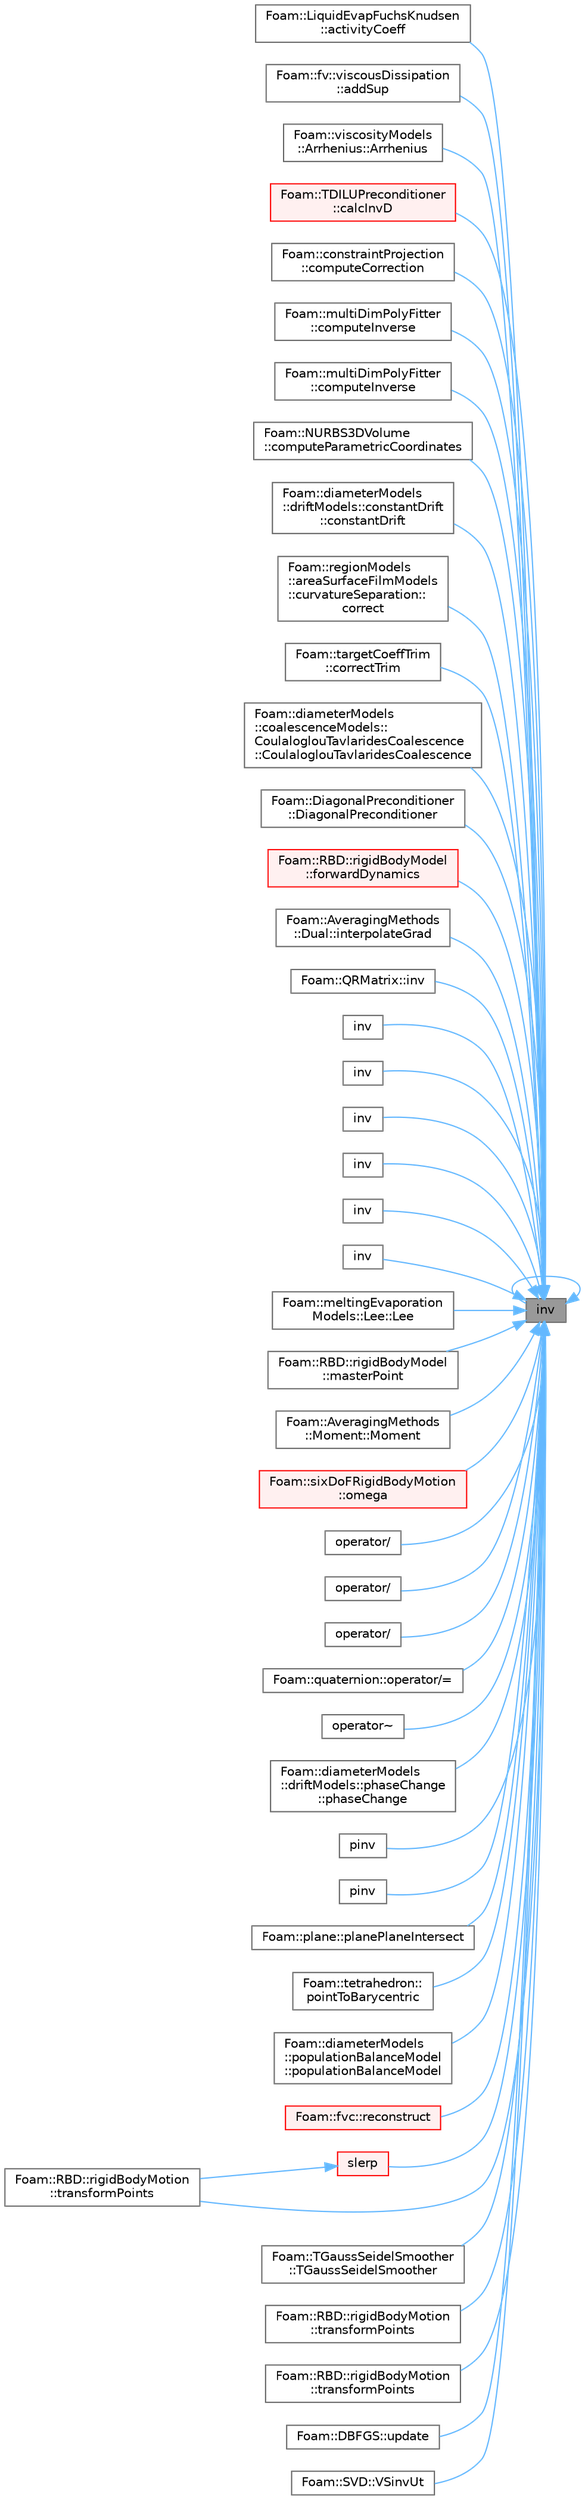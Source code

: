 digraph "inv"
{
 // LATEX_PDF_SIZE
  bgcolor="transparent";
  edge [fontname=Helvetica,fontsize=10,labelfontname=Helvetica,labelfontsize=10];
  node [fontname=Helvetica,fontsize=10,shape=box,height=0.2,width=0.4];
  rankdir="RL";
  Node1 [id="Node000001",label="inv",height=0.2,width=0.4,color="gray40", fillcolor="grey60", style="filled", fontcolor="black",tooltip=" "];
  Node1 -> Node2 [id="edge1_Node000001_Node000002",dir="back",color="steelblue1",style="solid",tooltip=" "];
  Node2 [id="Node000002",label="Foam::LiquidEvapFuchsKnudsen\l::activityCoeff",height=0.2,width=0.4,color="grey40", fillcolor="white", style="filled",URL="$classFoam_1_1LiquidEvapFuchsKnudsen.html#a69cabb194819db87eb599f524cd5c749",tooltip=" "];
  Node1 -> Node3 [id="edge2_Node000001_Node000003",dir="back",color="steelblue1",style="solid",tooltip=" "];
  Node3 [id="Node000003",label="Foam::fv::viscousDissipation\l::addSup",height=0.2,width=0.4,color="grey40", fillcolor="white", style="filled",URL="$classFoam_1_1fv_1_1viscousDissipation.html#a1a2fc9c6c65fd9593d06fb8a5377afbe",tooltip=" "];
  Node1 -> Node4 [id="edge3_Node000001_Node000004",dir="back",color="steelblue1",style="solid",tooltip=" "];
  Node4 [id="Node000004",label="Foam::viscosityModels\l::Arrhenius::Arrhenius",height=0.2,width=0.4,color="grey40", fillcolor="white", style="filled",URL="$classFoam_1_1viscosityModels_1_1Arrhenius.html#a7be64a1dfdc595e43a512def7395c218",tooltip=" "];
  Node1 -> Node5 [id="edge4_Node000001_Node000005",dir="back",color="steelblue1",style="solid",tooltip=" "];
  Node5 [id="Node000005",label="Foam::TDILUPreconditioner\l::calcInvD",height=0.2,width=0.4,color="red", fillcolor="#FFF0F0", style="filled",URL="$classFoam_1_1TDILUPreconditioner.html#a4285bbd6c558576051d236d84b20d26d",tooltip=" "];
  Node1 -> Node7 [id="edge5_Node000001_Node000007",dir="back",color="steelblue1",style="solid",tooltip=" "];
  Node7 [id="Node000007",label="Foam::constraintProjection\l::computeCorrection",height=0.2,width=0.4,color="grey40", fillcolor="white", style="filled",URL="$classFoam_1_1constraintProjection.html#a106875575b3df5a5b655fec6216fb3ba",tooltip=" "];
  Node1 -> Node8 [id="edge6_Node000001_Node000008",dir="back",color="steelblue1",style="solid",tooltip=" "];
  Node8 [id="Node000008",label="Foam::multiDimPolyFitter\l::computeInverse",height=0.2,width=0.4,color="grey40", fillcolor="white", style="filled",URL="$classFoam_1_1multiDimPolyFitter.html#ac2b09cb7f7b0020defe4f71cc0cc72e0",tooltip=" "];
  Node1 -> Node9 [id="edge7_Node000001_Node000009",dir="back",color="steelblue1",style="solid",tooltip=" "];
  Node9 [id="Node000009",label="Foam::multiDimPolyFitter\l::computeInverse",height=0.2,width=0.4,color="grey40", fillcolor="white", style="filled",URL="$classFoam_1_1multiDimPolyFitter.html#a565c512717602d6b9842345633c0930c",tooltip=" "];
  Node1 -> Node10 [id="edge8_Node000001_Node000010",dir="back",color="steelblue1",style="solid",tooltip=" "];
  Node10 [id="Node000010",label="Foam::NURBS3DVolume\l::computeParametricCoordinates",height=0.2,width=0.4,color="grey40", fillcolor="white", style="filled",URL="$classFoam_1_1NURBS3DVolume.html#a10bd183cfa82f8b8621fe94947acffd0",tooltip=" "];
  Node1 -> Node11 [id="edge9_Node000001_Node000011",dir="back",color="steelblue1",style="solid",tooltip=" "];
  Node11 [id="Node000011",label="Foam::diameterModels\l::driftModels::constantDrift\l::constantDrift",height=0.2,width=0.4,color="grey40", fillcolor="white", style="filled",URL="$classFoam_1_1diameterModels_1_1driftModels_1_1constantDrift.html#a9771319488fe7b9b01960bb7cee80fb1",tooltip=" "];
  Node1 -> Node12 [id="edge10_Node000001_Node000012",dir="back",color="steelblue1",style="solid",tooltip=" "];
  Node12 [id="Node000012",label="Foam::regionModels\l::areaSurfaceFilmModels\l::curvatureSeparation::\lcorrect",height=0.2,width=0.4,color="grey40", fillcolor="white", style="filled",URL="$classFoam_1_1regionModels_1_1areaSurfaceFilmModels_1_1curvatureSeparation.html#a8c67db65404877aac3731246ffb15754",tooltip=" "];
  Node1 -> Node13 [id="edge11_Node000001_Node000013",dir="back",color="steelblue1",style="solid",tooltip=" "];
  Node13 [id="Node000013",label="Foam::targetCoeffTrim\l::correctTrim",height=0.2,width=0.4,color="grey40", fillcolor="white", style="filled",URL="$classFoam_1_1targetCoeffTrim.html#ad37d5953b0d045bbcea4770e36fa384e",tooltip=" "];
  Node1 -> Node14 [id="edge12_Node000001_Node000014",dir="back",color="steelblue1",style="solid",tooltip=" "];
  Node14 [id="Node000014",label="Foam::diameterModels\l::coalescenceModels::\lCoulaloglouTavlaridesCoalescence\l::CoulaloglouTavlaridesCoalescence",height=0.2,width=0.4,color="grey40", fillcolor="white", style="filled",URL="$classFoam_1_1diameterModels_1_1coalescenceModels_1_1CoulaloglouTavlaridesCoalescence.html#ab6fda02a22f68af0f5099b05239d6cc3",tooltip=" "];
  Node1 -> Node15 [id="edge13_Node000001_Node000015",dir="back",color="steelblue1",style="solid",tooltip=" "];
  Node15 [id="Node000015",label="Foam::DiagonalPreconditioner\l::DiagonalPreconditioner",height=0.2,width=0.4,color="grey40", fillcolor="white", style="filled",URL="$classFoam_1_1DiagonalPreconditioner.html#a7b3e869f2f837a375f12fdb01759bb3e",tooltip=" "];
  Node1 -> Node16 [id="edge14_Node000001_Node000016",dir="back",color="steelblue1",style="solid",tooltip=" "];
  Node16 [id="Node000016",label="Foam::RBD::rigidBodyModel\l::forwardDynamics",height=0.2,width=0.4,color="red", fillcolor="#FFF0F0", style="filled",URL="$classFoam_1_1RBD_1_1rigidBodyModel.html#ad07c6d3f9680a6e99058517237114568",tooltip=" "];
  Node1 -> Node18 [id="edge15_Node000001_Node000018",dir="back",color="steelblue1",style="solid",tooltip=" "];
  Node18 [id="Node000018",label="Foam::AveragingMethods\l::Dual::interpolateGrad",height=0.2,width=0.4,color="grey40", fillcolor="white", style="filled",URL="$classFoam_1_1AveragingMethods_1_1Dual.html#aa41c7660bda1cdf308bb4cd28dff5ae6",tooltip=" "];
  Node1 -> Node19 [id="edge16_Node000001_Node000019",dir="back",color="steelblue1",style="solid",tooltip=" "];
  Node19 [id="Node000019",label="Foam::QRMatrix::inv",height=0.2,width=0.4,color="grey40", fillcolor="white", style="filled",URL="$classFoam_1_1QRMatrix.html#a401e5d9f0b9b856610db3c7ea8b165b9",tooltip=" "];
  Node1 -> Node1 [id="edge17_Node000001_Node000001",dir="back",color="steelblue1",style="solid",tooltip=" "];
  Node1 -> Node20 [id="edge18_Node000001_Node000020",dir="back",color="steelblue1",style="solid",tooltip=" "];
  Node20 [id="Node000020",label="inv",height=0.2,width=0.4,color="grey40", fillcolor="white", style="filled",URL="$namespaceFoam.html#a3ad9e4d32752487c5484703f17230058",tooltip=" "];
  Node1 -> Node21 [id="edge19_Node000001_Node000021",dir="back",color="steelblue1",style="solid",tooltip=" "];
  Node21 [id="Node000021",label="inv",height=0.2,width=0.4,color="grey40", fillcolor="white", style="filled",URL="$namespaceFoam.html#a8c0c8a048b274839a48d3a898480cfee",tooltip=" "];
  Node1 -> Node22 [id="edge20_Node000001_Node000022",dir="back",color="steelblue1",style="solid",tooltip=" "];
  Node22 [id="Node000022",label="inv",height=0.2,width=0.4,color="grey40", fillcolor="white", style="filled",URL="$namespaceFoam.html#a2c6aee7a5621438756594507310ab889",tooltip=" "];
  Node1 -> Node23 [id="edge21_Node000001_Node000023",dir="back",color="steelblue1",style="solid",tooltip=" "];
  Node23 [id="Node000023",label="inv",height=0.2,width=0.4,color="grey40", fillcolor="white", style="filled",URL="$namespaceFoam.html#a034de5a4c4b3ec0cefb8617d7b10b11d",tooltip=" "];
  Node1 -> Node24 [id="edge22_Node000001_Node000024",dir="back",color="steelblue1",style="solid",tooltip=" "];
  Node24 [id="Node000024",label="inv",height=0.2,width=0.4,color="grey40", fillcolor="white", style="filled",URL="$namespaceFoam.html#a44601b97958f1f3b311ba0925a368dad",tooltip=" "];
  Node1 -> Node25 [id="edge23_Node000001_Node000025",dir="back",color="steelblue1",style="solid",tooltip=" "];
  Node25 [id="Node000025",label="inv",height=0.2,width=0.4,color="grey40", fillcolor="white", style="filled",URL="$namespaceFoam.html#a624931bb703accfc72ee29bfc9417af5",tooltip=" "];
  Node1 -> Node26 [id="edge24_Node000001_Node000026",dir="back",color="steelblue1",style="solid",tooltip=" "];
  Node26 [id="Node000026",label="Foam::meltingEvaporation\lModels::Lee::Lee",height=0.2,width=0.4,color="grey40", fillcolor="white", style="filled",URL="$classFoam_1_1meltingEvaporationModels_1_1Lee.html#a07c9c44cb36a09edd6f87bdba7d21c81",tooltip=" "];
  Node1 -> Node27 [id="edge25_Node000001_Node000027",dir="back",color="steelblue1",style="solid",tooltip=" "];
  Node27 [id="Node000027",label="Foam::RBD::rigidBodyModel\l::masterPoint",height=0.2,width=0.4,color="grey40", fillcolor="white", style="filled",URL="$classFoam_1_1RBD_1_1rigidBodyModel.html#a3757ec62d0b2af35f66cd9fa7b5267eb",tooltip=" "];
  Node1 -> Node28 [id="edge26_Node000001_Node000028",dir="back",color="steelblue1",style="solid",tooltip=" "];
  Node28 [id="Node000028",label="Foam::AveragingMethods\l::Moment::Moment",height=0.2,width=0.4,color="grey40", fillcolor="white", style="filled",URL="$classFoam_1_1AveragingMethods_1_1Moment.html#a9aaf777932fca7644bb6f00f3a2b8749",tooltip=" "];
  Node1 -> Node29 [id="edge27_Node000001_Node000029",dir="back",color="steelblue1",style="solid",tooltip=" "];
  Node29 [id="Node000029",label="Foam::sixDoFRigidBodyMotion\l::omega",height=0.2,width=0.4,color="red", fillcolor="#FFF0F0", style="filled",URL="$classFoam_1_1sixDoFRigidBodyMotion.html#a82d25f29aa98277a0f9e7db54a5f7eee",tooltip=" "];
  Node1 -> Node35 [id="edge28_Node000001_Node000035",dir="back",color="steelblue1",style="solid",tooltip=" "];
  Node35 [id="Node000035",label="operator/",height=0.2,width=0.4,color="grey40", fillcolor="white", style="filled",URL="$namespaceFoam.html#a566e22acfeb0a28d25db838c317b1fb8",tooltip=" "];
  Node1 -> Node36 [id="edge29_Node000001_Node000036",dir="back",color="steelblue1",style="solid",tooltip=" "];
  Node36 [id="Node000036",label="operator/",height=0.2,width=0.4,color="grey40", fillcolor="white", style="filled",URL="$namespaceFoam.html#a609a6489481f74840a2eac39a5b736a3",tooltip=" "];
  Node1 -> Node37 [id="edge30_Node000001_Node000037",dir="back",color="steelblue1",style="solid",tooltip=" "];
  Node37 [id="Node000037",label="operator/",height=0.2,width=0.4,color="grey40", fillcolor="white", style="filled",URL="$namespaceFoam.html#a71fcf2114792a632dcc1385024a16b09",tooltip=" "];
  Node1 -> Node38 [id="edge31_Node000001_Node000038",dir="back",color="steelblue1",style="solid",tooltip=" "];
  Node38 [id="Node000038",label="Foam::quaternion::operator/=",height=0.2,width=0.4,color="grey40", fillcolor="white", style="filled",URL="$classFoam_1_1quaternion.html#a01d96cbb2a8c41e003e8d34b582584d8",tooltip=" "];
  Node1 -> Node39 [id="edge32_Node000001_Node000039",dir="back",color="steelblue1",style="solid",tooltip=" "];
  Node39 [id="Node000039",label="operator~",height=0.2,width=0.4,color="grey40", fillcolor="white", style="filled",URL="$namespaceFoam.html#a4938547eafaabedb26ad4cb3785bbbc1",tooltip=" "];
  Node1 -> Node40 [id="edge33_Node000001_Node000040",dir="back",color="steelblue1",style="solid",tooltip=" "];
  Node40 [id="Node000040",label="Foam::diameterModels\l::driftModels::phaseChange\l::phaseChange",height=0.2,width=0.4,color="grey40", fillcolor="white", style="filled",URL="$classFoam_1_1diameterModels_1_1driftModels_1_1phaseChange.html#a381b6332f67788d518590db7a8f5526d",tooltip=" "];
  Node1 -> Node41 [id="edge34_Node000001_Node000041",dir="back",color="steelblue1",style="solid",tooltip=" "];
  Node41 [id="Node000041",label="pinv",height=0.2,width=0.4,color="grey40", fillcolor="white", style="filled",URL="$namespaceFoam.html#a23936ab09ea0b96aad06cc02563919ff",tooltip=" "];
  Node1 -> Node42 [id="edge35_Node000001_Node000042",dir="back",color="steelblue1",style="solid",tooltip=" "];
  Node42 [id="Node000042",label="pinv",height=0.2,width=0.4,color="grey40", fillcolor="white", style="filled",URL="$namespaceFoam.html#ad9cbac69056784b0d0c4584ce9665a7c",tooltip=" "];
  Node1 -> Node43 [id="edge36_Node000001_Node000043",dir="back",color="steelblue1",style="solid",tooltip=" "];
  Node43 [id="Node000043",label="Foam::plane::planePlaneIntersect",height=0.2,width=0.4,color="grey40", fillcolor="white", style="filled",URL="$classFoam_1_1plane.html#a3c1bec76450f358c577c72cc27b2d459",tooltip=" "];
  Node1 -> Node44 [id="edge37_Node000001_Node000044",dir="back",color="steelblue1",style="solid",tooltip=" "];
  Node44 [id="Node000044",label="Foam::tetrahedron::\lpointToBarycentric",height=0.2,width=0.4,color="grey40", fillcolor="white", style="filled",URL="$classFoam_1_1tetrahedron.html#a181e2565b363a34130cfe7370f61bddb",tooltip=" "];
  Node1 -> Node45 [id="edge38_Node000001_Node000045",dir="back",color="steelblue1",style="solid",tooltip=" "];
  Node45 [id="Node000045",label="Foam::diameterModels\l::populationBalanceModel\l::populationBalanceModel",height=0.2,width=0.4,color="grey40", fillcolor="white", style="filled",URL="$classFoam_1_1diameterModels_1_1populationBalanceModel.html#a4702393f9e5077c6a50c9c00e20cfb3d",tooltip=" "];
  Node1 -> Node46 [id="edge39_Node000001_Node000046",dir="back",color="steelblue1",style="solid",tooltip=" "];
  Node46 [id="Node000046",label="Foam::fvc::reconstruct",height=0.2,width=0.4,color="red", fillcolor="#FFF0F0", style="filled",URL="$namespaceFoam_1_1fvc.html#aaffcb2866b31e6c0a6c316279b30769f",tooltip=" "];
  Node1 -> Node55 [id="edge40_Node000001_Node000055",dir="back",color="steelblue1",style="solid",tooltip=" "];
  Node55 [id="Node000055",label="slerp",height=0.2,width=0.4,color="red", fillcolor="#FFF0F0", style="filled",URL="$namespaceFoam.html#ad99931d1155936b2d8aa2ce6651bce06",tooltip=" "];
  Node55 -> Node59 [id="edge41_Node000055_Node000059",dir="back",color="steelblue1",style="solid",tooltip=" "];
  Node59 [id="Node000059",label="Foam::RBD::rigidBodyMotion\l::transformPoints",height=0.2,width=0.4,color="grey40", fillcolor="white", style="filled",URL="$classFoam_1_1RBD_1_1rigidBodyMotion.html#ab7046e79dc319c00439046f36214fa78",tooltip=" "];
  Node1 -> Node60 [id="edge42_Node000001_Node000060",dir="back",color="steelblue1",style="solid",tooltip=" "];
  Node60 [id="Node000060",label="Foam::TGaussSeidelSmoother\l::TGaussSeidelSmoother",height=0.2,width=0.4,color="grey40", fillcolor="white", style="filled",URL="$classFoam_1_1TGaussSeidelSmoother.html#a37d1e9ced3ff8cc76ec3c4855784cc83",tooltip=" "];
  Node1 -> Node61 [id="edge43_Node000001_Node000061",dir="back",color="steelblue1",style="solid",tooltip=" "];
  Node61 [id="Node000061",label="Foam::RBD::rigidBodyMotion\l::transformPoints",height=0.2,width=0.4,color="grey40", fillcolor="white", style="filled",URL="$classFoam_1_1RBD_1_1rigidBodyMotion.html#a38c2ab251606d5e5ab5f46fca935db39",tooltip=" "];
  Node1 -> Node59 [id="edge44_Node000001_Node000059",dir="back",color="steelblue1",style="solid",tooltip=" "];
  Node1 -> Node62 [id="edge45_Node000001_Node000062",dir="back",color="steelblue1",style="solid",tooltip=" "];
  Node62 [id="Node000062",label="Foam::RBD::rigidBodyMotion\l::transformPoints",height=0.2,width=0.4,color="grey40", fillcolor="white", style="filled",URL="$classFoam_1_1RBD_1_1rigidBodyMotion.html#a6c1ccd58d2cfd748f56984e5140b1410",tooltip=" "];
  Node1 -> Node63 [id="edge46_Node000001_Node000063",dir="back",color="steelblue1",style="solid",tooltip=" "];
  Node63 [id="Node000063",label="Foam::DBFGS::update",height=0.2,width=0.4,color="grey40", fillcolor="white", style="filled",URL="$classFoam_1_1DBFGS.html#ac5c54df7ed3b930268c8d7752c101725",tooltip=" "];
  Node1 -> Node64 [id="edge47_Node000001_Node000064",dir="back",color="steelblue1",style="solid",tooltip=" "];
  Node64 [id="Node000064",label="Foam::SVD::VSinvUt",height=0.2,width=0.4,color="grey40", fillcolor="white", style="filled",URL="$classFoam_1_1SVD.html#a2449485a7a75f621cc77a4a9169bc48c",tooltip=" "];
}

